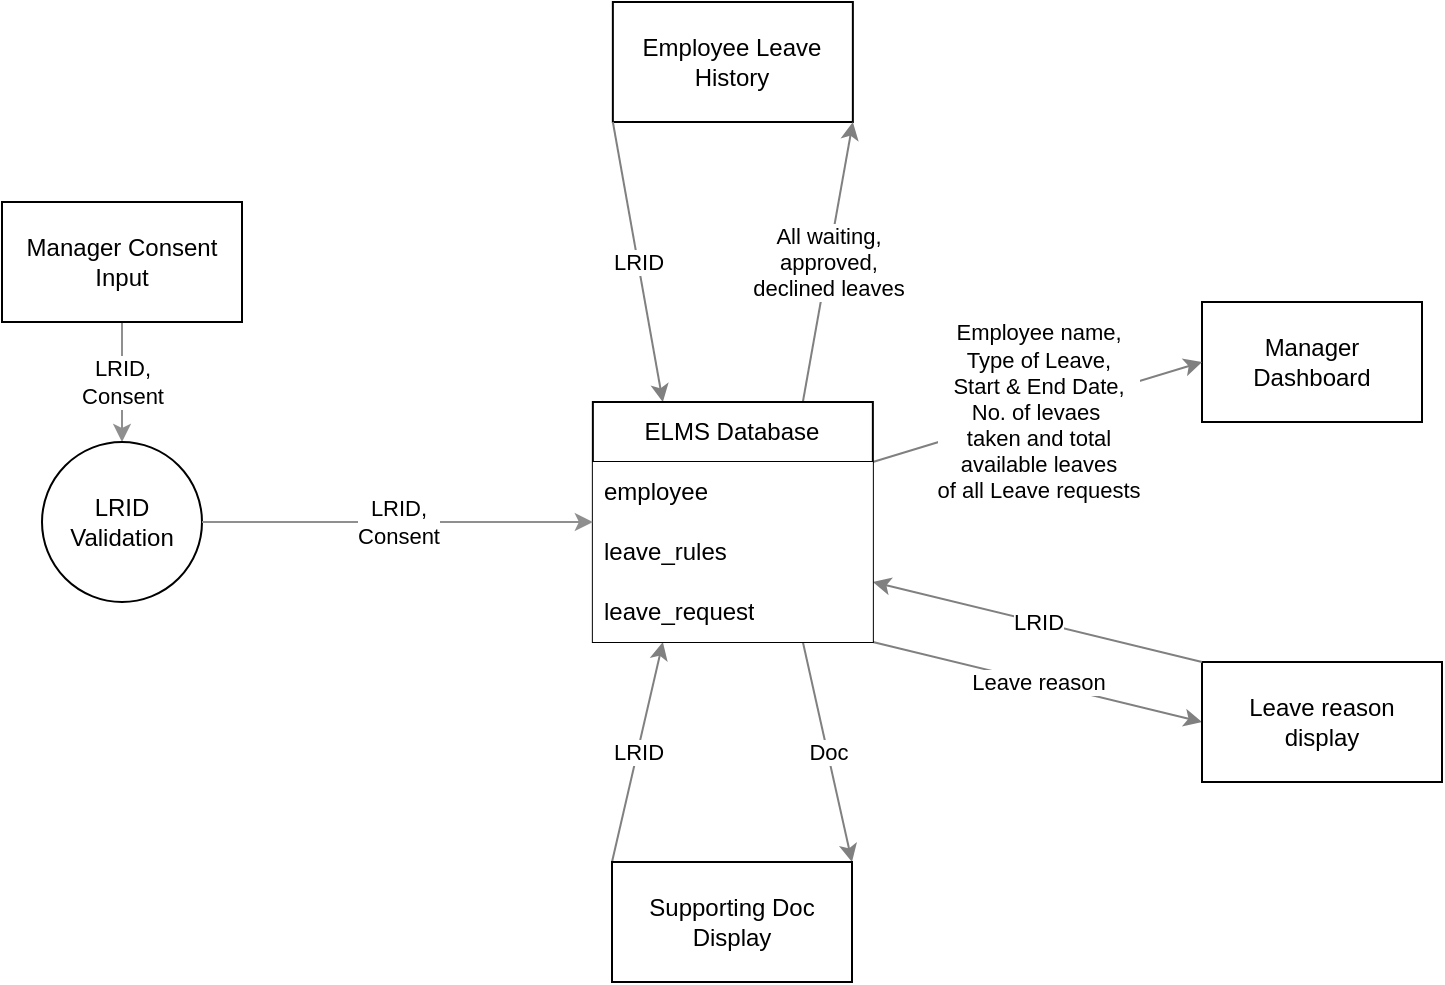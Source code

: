 <mxfile>
    <diagram id="yAei708GdE8rAGH7NiXZ" name="Page-1">
        <mxGraphModel dx="770" dy="611" grid="1" gridSize="10" guides="1" tooltips="1" connect="1" arrows="1" fold="1" page="1" pageScale="1" pageWidth="850" pageHeight="1100" math="0" shadow="0">
            <root>
                <mxCell id="0"/>
                <mxCell id="1" parent="0"/>
                <mxCell id="2" value="LRID,&lt;br&gt;Consent" style="edgeStyle=none;html=1;exitX=0.5;exitY=1;exitDx=0;exitDy=0;strokeColor=#8F8F8F;entryX=0.5;entryY=0;entryDx=0;entryDy=0;" parent="1" source="3" target="20" edge="1">
                    <mxGeometry relative="1" as="geometry">
                        <mxPoint x="270" y="310" as="targetPoint"/>
                    </mxGeometry>
                </mxCell>
                <mxCell id="3" value="Manager Consent Input" style="whiteSpace=wrap;html=1;fillColor=none;" parent="1" vertex="1">
                    <mxGeometry x="60" y="160" width="120" height="60" as="geometry"/>
                </mxCell>
                <mxCell id="4" value="Leave reason" style="edgeStyle=none;html=1;entryX=0;entryY=0.5;entryDx=0;entryDy=0;strokeColor=#808080;exitX=1;exitY=1;exitDx=0;exitDy=0;" parent="1" source="16" target="6" edge="1">
                    <mxGeometry relative="1" as="geometry">
                        <mxPoint x="490" y="380" as="sourcePoint"/>
                    </mxGeometry>
                </mxCell>
                <mxCell id="5" value="Manager Dashboard" style="whiteSpace=wrap;html=1;fillColor=none;" parent="1" vertex="1">
                    <mxGeometry x="660" y="210" width="110" height="60" as="geometry"/>
                </mxCell>
                <mxCell id="6" value="Leave reason&lt;br&gt;display" style="whiteSpace=wrap;html=1;fillColor=none;" parent="1" vertex="1">
                    <mxGeometry x="660" y="390" width="120" height="60" as="geometry"/>
                </mxCell>
                <mxCell id="7" value="Employee name,&lt;br&gt;Type of Leave,&lt;br&gt;Start &amp;amp; End Date,&lt;br&gt;No. of levaes&amp;nbsp;&lt;br&gt;taken and total&lt;br&gt;available leaves&lt;br&gt;of all Leave requests" style="edgeStyle=none;html=1;entryX=0;entryY=0.5;entryDx=0;entryDy=0;strokeColor=#808080;exitX=1;exitY=0.25;exitDx=0;exitDy=0;" parent="1" source="16" target="5" edge="1">
                    <mxGeometry relative="1" as="geometry">
                        <mxPoint x="490" y="250" as="sourcePoint"/>
                    </mxGeometry>
                </mxCell>
                <mxCell id="8" value="Doc" style="edgeStyle=none;html=1;entryX=1;entryY=0;entryDx=0;entryDy=0;strokeColor=#808080;exitX=0.75;exitY=1;exitDx=0;exitDy=0;" parent="1" source="16" target="11" edge="1">
                    <mxGeometry relative="1" as="geometry">
                        <mxPoint x="470" y="370" as="sourcePoint"/>
                    </mxGeometry>
                </mxCell>
                <mxCell id="10" value="LRID" style="edgeStyle=none;html=1;exitX=0;exitY=0;exitDx=0;exitDy=0;strokeColor=#808080;entryX=0.25;entryY=1;entryDx=0;entryDy=0;" parent="1" source="11" target="16" edge="1">
                    <mxGeometry relative="1" as="geometry">
                        <mxPoint x="380" y="360" as="targetPoint"/>
                    </mxGeometry>
                </mxCell>
                <mxCell id="11" value="Supporting Doc&lt;br&gt;Display" style="whiteSpace=wrap;html=1;fillColor=none;" parent="1" vertex="1">
                    <mxGeometry x="365" y="490" width="120" height="60" as="geometry"/>
                </mxCell>
                <mxCell id="12" value="LRID" style="edgeStyle=none;html=1;strokeColor=#808080;exitX=0;exitY=0;exitDx=0;exitDy=0;entryX=1;entryY=0.75;entryDx=0;entryDy=0;" parent="1" source="6" target="16" edge="1">
                    <mxGeometry relative="1" as="geometry">
                        <mxPoint x="590" y="340" as="sourcePoint"/>
                        <mxPoint x="510" y="280" as="targetPoint"/>
                    </mxGeometry>
                </mxCell>
                <mxCell id="13" value="Employee Leave&lt;br&gt;History" style="whiteSpace=wrap;html=1;fillColor=none;" parent="1" vertex="1">
                    <mxGeometry x="365.43" y="60" width="120" height="60" as="geometry"/>
                </mxCell>
                <mxCell id="14" value="All waiting,&lt;br&gt;approved,&lt;br&gt;declined leaves" style="edgeStyle=none;html=1;entryX=1;entryY=1;entryDx=0;entryDy=0;strokeColor=#808080;exitX=0.75;exitY=0;exitDx=0;exitDy=0;" parent="1" source="16" target="13" edge="1">
                    <mxGeometry relative="1" as="geometry">
                        <mxPoint x="460" y="240" as="sourcePoint"/>
                    </mxGeometry>
                </mxCell>
                <mxCell id="15" value="LRID" style="edgeStyle=none;html=1;strokeColor=#808080;exitX=0;exitY=1;exitDx=0;exitDy=0;entryX=0.25;entryY=0;entryDx=0;entryDy=0;" parent="1" source="13" target="16" edge="1">
                    <mxGeometry relative="1" as="geometry">
                        <mxPoint x="615" y="400" as="sourcePoint"/>
                        <mxPoint x="380" y="250" as="targetPoint"/>
                    </mxGeometry>
                </mxCell>
                <mxCell id="16" value="ELMS Database" style="swimlane;fontStyle=0;childLayout=stackLayout;horizontal=1;startSize=30;horizontalStack=0;resizeParent=1;resizeParentMax=0;resizeLast=0;collapsible=1;marginBottom=0;whiteSpace=wrap;html=1;fillColor=none;" parent="1" vertex="1">
                    <mxGeometry x="355.43" y="260" width="140" height="120" as="geometry"/>
                </mxCell>
                <mxCell id="17" value="employee" style="text;align=left;verticalAlign=middle;spacingLeft=4;spacingRight=4;overflow=hidden;points=[[0,0.5],[1,0.5]];portConstraint=eastwest;rotatable=0;whiteSpace=wrap;html=1;fillStyle=solid;labelBackgroundColor=none;fillColor=default;" parent="16" vertex="1">
                    <mxGeometry y="30" width="140" height="30" as="geometry"/>
                </mxCell>
                <mxCell id="18" value="leave_rules" style="text;align=left;verticalAlign=middle;spacingLeft=4;spacingRight=4;overflow=hidden;points=[[0,0.5],[1,0.5]];portConstraint=eastwest;rotatable=0;whiteSpace=wrap;html=1;fillStyle=solid;labelBackgroundColor=none;fillColor=default;" parent="16" vertex="1">
                    <mxGeometry y="60" width="140" height="30" as="geometry"/>
                </mxCell>
                <mxCell id="19" value="leave_request" style="text;align=left;verticalAlign=middle;spacingLeft=4;spacingRight=4;overflow=hidden;points=[[0,0.5],[1,0.5]];portConstraint=eastwest;rotatable=0;whiteSpace=wrap;html=1;fillStyle=solid;labelBackgroundColor=none;fillColor=default;" parent="16" vertex="1">
                    <mxGeometry y="90" width="140" height="30" as="geometry"/>
                </mxCell>
                <mxCell id="20" value="LRID Validation" style="ellipse;whiteSpace=wrap;html=1;fillColor=none;" parent="1" vertex="1">
                    <mxGeometry x="80" y="280" width="80" height="80" as="geometry"/>
                </mxCell>
                <mxCell id="22" value="LRID,&lt;br&gt;Consent" style="edgeStyle=none;html=1;strokeColor=#8F8F8F;entryX=0;entryY=0.5;entryDx=0;entryDy=0;exitX=1;exitY=0.5;exitDx=0;exitDy=0;" parent="1" source="20" target="16" edge="1">
                    <mxGeometry relative="1" as="geometry">
                        <mxPoint x="220" y="280" as="sourcePoint"/>
                        <mxPoint x="300" y="280" as="targetPoint"/>
                    </mxGeometry>
                </mxCell>
            </root>
        </mxGraphModel>
    </diagram>
</mxfile>
